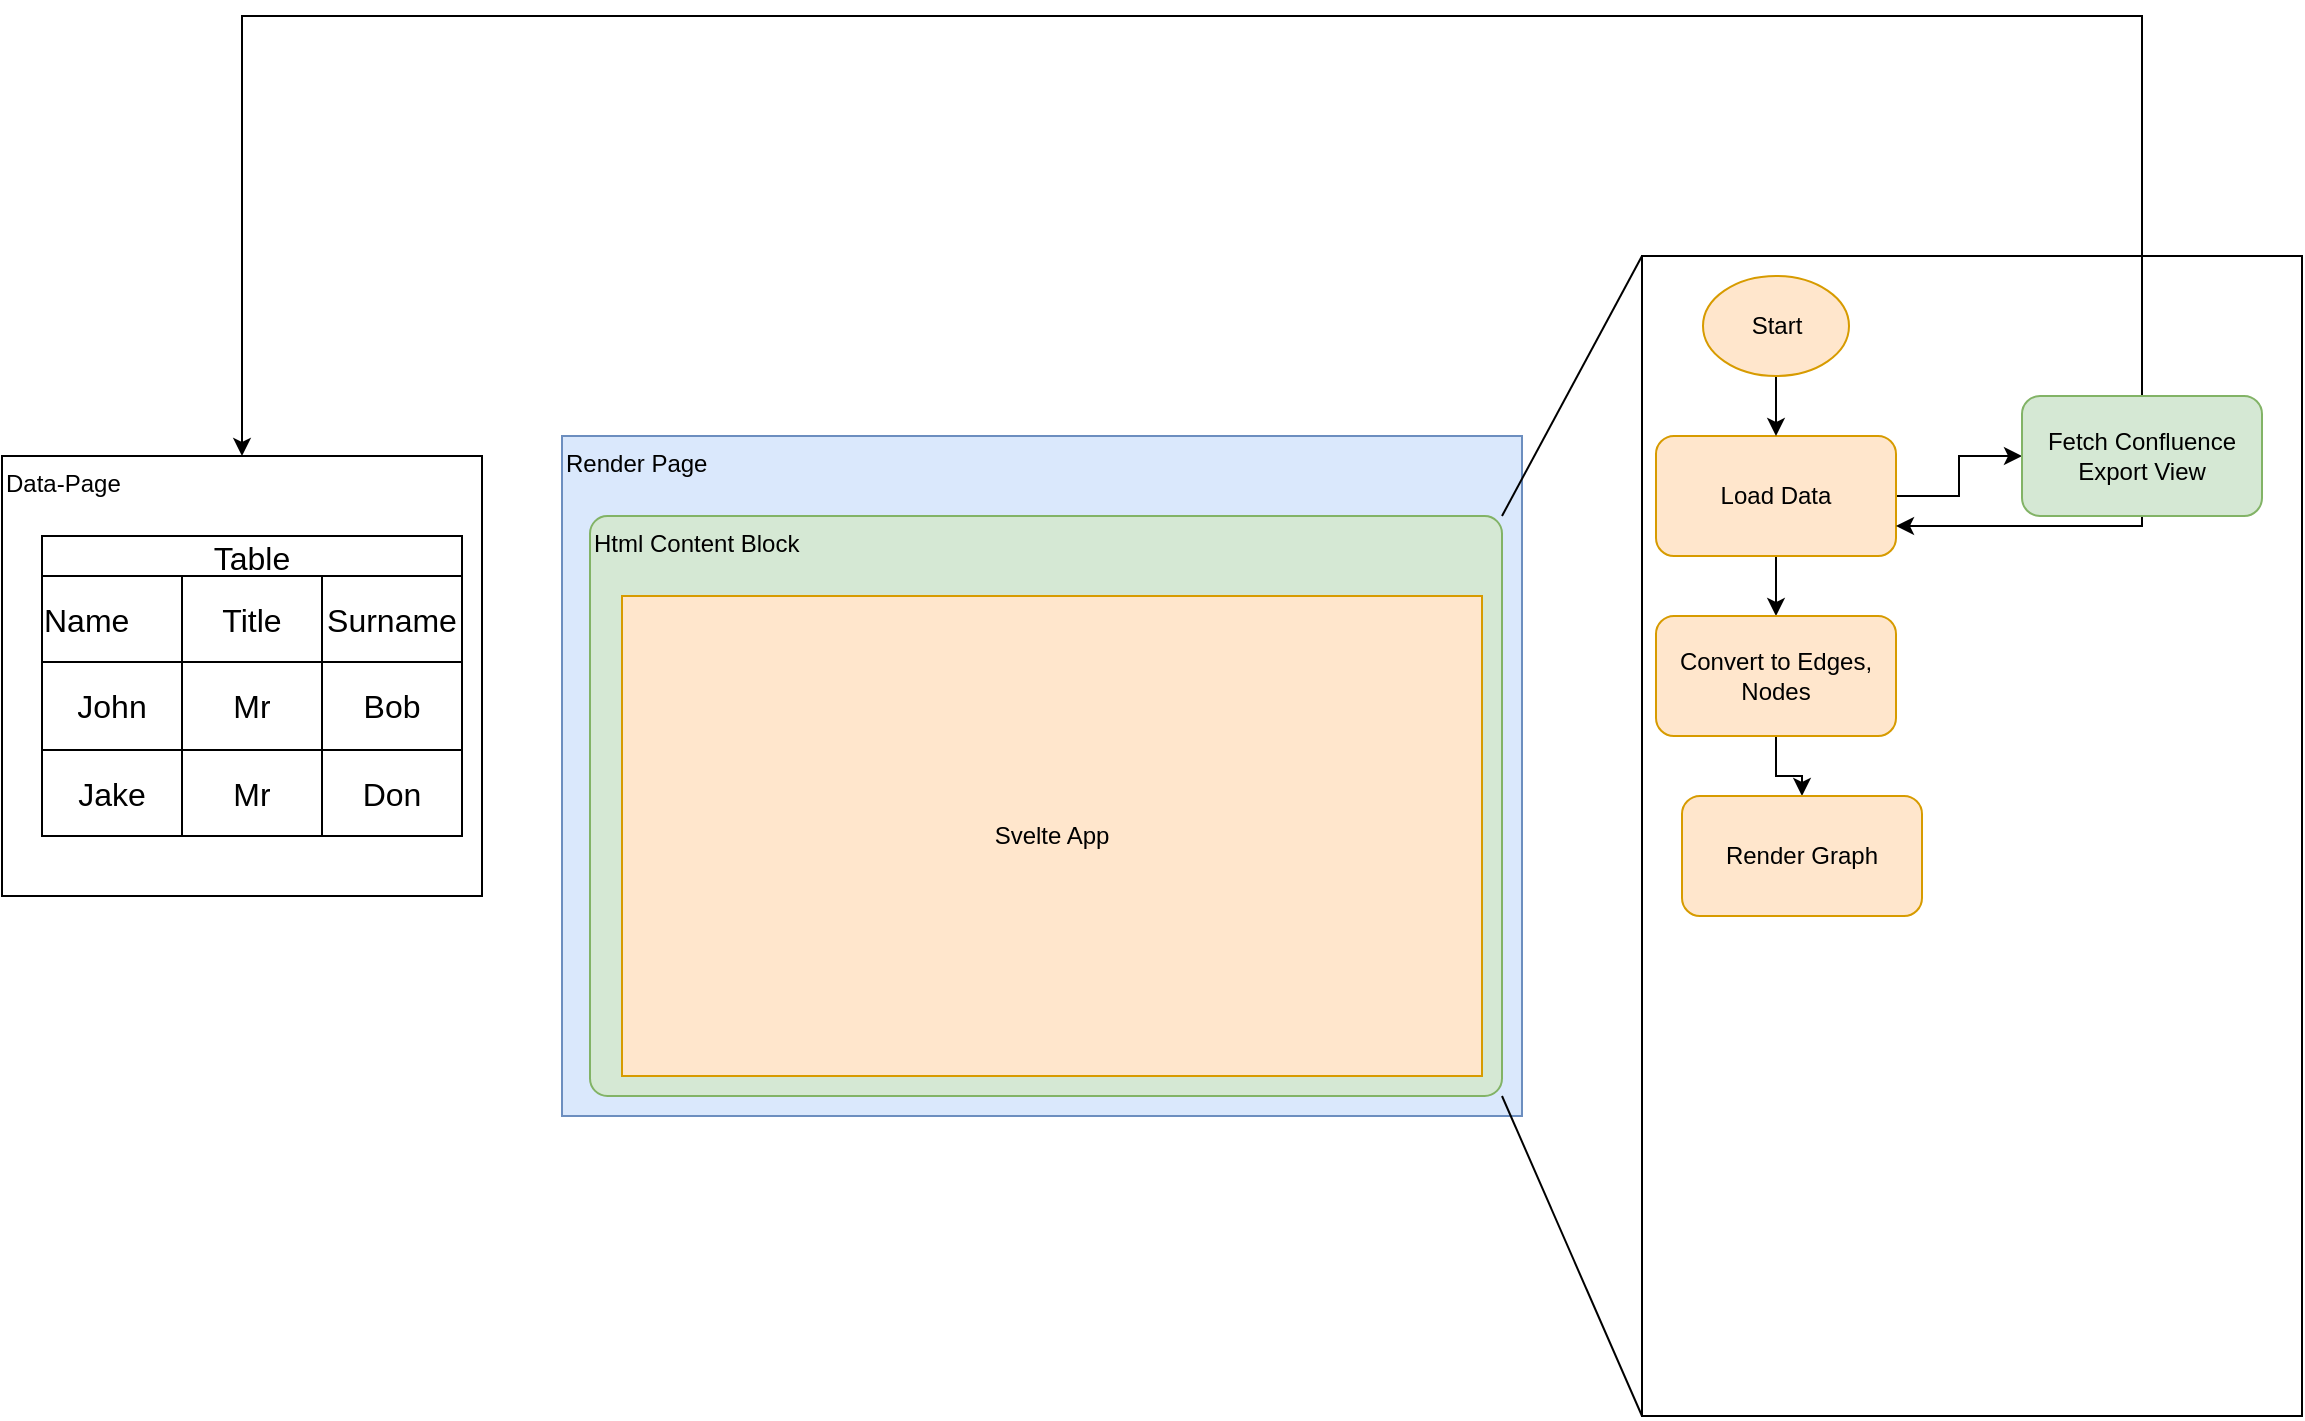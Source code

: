 <mxfile version="20.8.16" type="device"><diagram name="Page-1" id="OqrFX-mJgOc7GUc0rPFH"><mxGraphModel dx="1294" dy="1391" grid="1" gridSize="10" guides="1" tooltips="1" connect="1" arrows="1" fold="1" page="1" pageScale="1" pageWidth="827" pageHeight="1169" math="0" shadow="0"><root><mxCell id="0"/><mxCell id="1" parent="0"/><mxCell id="vBhTfXn2MPzXsv931uyh-1" value="Data-Page&lt;br&gt;" style="rounded=0;whiteSpace=wrap;html=1;align=left;verticalAlign=top;" vertex="1" parent="1"><mxGeometry y="440" width="240" height="220" as="geometry"/></mxCell><mxCell id="vBhTfXn2MPzXsv931uyh-2" value="Table" style="shape=table;startSize=20;container=1;collapsible=0;childLayout=tableLayout;strokeColor=default;fontSize=16;" vertex="1" parent="1"><mxGeometry x="20" y="480" width="210" height="150" as="geometry"/></mxCell><mxCell id="vBhTfXn2MPzXsv931uyh-3" value="" style="shape=tableRow;horizontal=0;startSize=0;swimlaneHead=0;swimlaneBody=0;strokeColor=inherit;top=0;left=0;bottom=0;right=0;collapsible=0;dropTarget=0;fillColor=none;points=[[0,0.5],[1,0.5]];portConstraint=eastwest;fontSize=16;" vertex="1" parent="vBhTfXn2MPzXsv931uyh-2"><mxGeometry y="20" width="210" height="43" as="geometry"/></mxCell><mxCell id="vBhTfXn2MPzXsv931uyh-4" value="Name&lt;span style=&quot;white-space: pre;&quot;&gt;&#9;&lt;/span&gt;&lt;span style=&quot;white-space: pre;&quot;&gt;&#9;&lt;/span&gt;" style="shape=partialRectangle;html=1;whiteSpace=wrap;connectable=0;strokeColor=inherit;overflow=hidden;fillColor=none;top=0;left=0;bottom=0;right=0;pointerEvents=1;fontSize=16;" vertex="1" parent="vBhTfXn2MPzXsv931uyh-3"><mxGeometry width="70" height="43" as="geometry"><mxRectangle width="70" height="43" as="alternateBounds"/></mxGeometry></mxCell><mxCell id="vBhTfXn2MPzXsv931uyh-5" value="Title" style="shape=partialRectangle;html=1;whiteSpace=wrap;connectable=0;strokeColor=inherit;overflow=hidden;fillColor=none;top=0;left=0;bottom=0;right=0;pointerEvents=1;fontSize=16;" vertex="1" parent="vBhTfXn2MPzXsv931uyh-3"><mxGeometry x="70" width="70" height="43" as="geometry"><mxRectangle width="70" height="43" as="alternateBounds"/></mxGeometry></mxCell><mxCell id="vBhTfXn2MPzXsv931uyh-6" value="Surname" style="shape=partialRectangle;html=1;whiteSpace=wrap;connectable=0;strokeColor=inherit;overflow=hidden;fillColor=none;top=0;left=0;bottom=0;right=0;pointerEvents=1;fontSize=16;" vertex="1" parent="vBhTfXn2MPzXsv931uyh-3"><mxGeometry x="140" width="70" height="43" as="geometry"><mxRectangle width="70" height="43" as="alternateBounds"/></mxGeometry></mxCell><mxCell id="vBhTfXn2MPzXsv931uyh-7" value="" style="shape=tableRow;horizontal=0;startSize=0;swimlaneHead=0;swimlaneBody=0;strokeColor=inherit;top=0;left=0;bottom=0;right=0;collapsible=0;dropTarget=0;fillColor=none;points=[[0,0.5],[1,0.5]];portConstraint=eastwest;fontSize=16;" vertex="1" parent="vBhTfXn2MPzXsv931uyh-2"><mxGeometry y="63" width="210" height="44" as="geometry"/></mxCell><mxCell id="vBhTfXn2MPzXsv931uyh-8" value="John" style="shape=partialRectangle;html=1;whiteSpace=wrap;connectable=0;strokeColor=inherit;overflow=hidden;fillColor=none;top=0;left=0;bottom=0;right=0;pointerEvents=1;fontSize=16;" vertex="1" parent="vBhTfXn2MPzXsv931uyh-7"><mxGeometry width="70" height="44" as="geometry"><mxRectangle width="70" height="44" as="alternateBounds"/></mxGeometry></mxCell><mxCell id="vBhTfXn2MPzXsv931uyh-9" value="Mr" style="shape=partialRectangle;html=1;whiteSpace=wrap;connectable=0;strokeColor=inherit;overflow=hidden;fillColor=none;top=0;left=0;bottom=0;right=0;pointerEvents=1;fontSize=16;" vertex="1" parent="vBhTfXn2MPzXsv931uyh-7"><mxGeometry x="70" width="70" height="44" as="geometry"><mxRectangle width="70" height="44" as="alternateBounds"/></mxGeometry></mxCell><mxCell id="vBhTfXn2MPzXsv931uyh-10" value="Bob" style="shape=partialRectangle;html=1;whiteSpace=wrap;connectable=0;strokeColor=inherit;overflow=hidden;fillColor=none;top=0;left=0;bottom=0;right=0;pointerEvents=1;fontSize=16;" vertex="1" parent="vBhTfXn2MPzXsv931uyh-7"><mxGeometry x="140" width="70" height="44" as="geometry"><mxRectangle width="70" height="44" as="alternateBounds"/></mxGeometry></mxCell><mxCell id="vBhTfXn2MPzXsv931uyh-11" value="" style="shape=tableRow;horizontal=0;startSize=0;swimlaneHead=0;swimlaneBody=0;strokeColor=inherit;top=0;left=0;bottom=0;right=0;collapsible=0;dropTarget=0;fillColor=none;points=[[0,0.5],[1,0.5]];portConstraint=eastwest;fontSize=16;" vertex="1" parent="vBhTfXn2MPzXsv931uyh-2"><mxGeometry y="107" width="210" height="43" as="geometry"/></mxCell><mxCell id="vBhTfXn2MPzXsv931uyh-12" value="Jake" style="shape=partialRectangle;html=1;whiteSpace=wrap;connectable=0;strokeColor=inherit;overflow=hidden;fillColor=none;top=0;left=0;bottom=0;right=0;pointerEvents=1;fontSize=16;" vertex="1" parent="vBhTfXn2MPzXsv931uyh-11"><mxGeometry width="70" height="43" as="geometry"><mxRectangle width="70" height="43" as="alternateBounds"/></mxGeometry></mxCell><mxCell id="vBhTfXn2MPzXsv931uyh-13" value="Mr" style="shape=partialRectangle;html=1;whiteSpace=wrap;connectable=0;strokeColor=inherit;overflow=hidden;fillColor=none;top=0;left=0;bottom=0;right=0;pointerEvents=1;fontSize=16;" vertex="1" parent="vBhTfXn2MPzXsv931uyh-11"><mxGeometry x="70" width="70" height="43" as="geometry"><mxRectangle width="70" height="43" as="alternateBounds"/></mxGeometry></mxCell><mxCell id="vBhTfXn2MPzXsv931uyh-14" value="Don" style="shape=partialRectangle;html=1;whiteSpace=wrap;connectable=0;strokeColor=inherit;overflow=hidden;fillColor=none;top=0;left=0;bottom=0;right=0;pointerEvents=1;fontSize=16;" vertex="1" parent="vBhTfXn2MPzXsv931uyh-11"><mxGeometry x="140" width="70" height="43" as="geometry"><mxRectangle width="70" height="43" as="alternateBounds"/></mxGeometry></mxCell><mxCell id="vBhTfXn2MPzXsv931uyh-15" value="Render Page" style="rounded=0;whiteSpace=wrap;html=1;align=left;verticalAlign=top;fillColor=#dae8fc;strokeColor=#6c8ebf;" vertex="1" parent="1"><mxGeometry x="280" y="430" width="480" height="340" as="geometry"/></mxCell><mxCell id="vBhTfXn2MPzXsv931uyh-16" value="Html Content Block" style="rounded=1;whiteSpace=wrap;html=1;verticalAlign=top;align=left;arcSize=3;fillColor=#d5e8d4;strokeColor=#82b366;" vertex="1" parent="1"><mxGeometry x="294" y="470" width="456" height="290" as="geometry"/></mxCell><mxCell id="vBhTfXn2MPzXsv931uyh-17" value="Svelte App" style="rounded=0;whiteSpace=wrap;html=1;fillColor=#ffe6cc;strokeColor=#d79b00;" vertex="1" parent="1"><mxGeometry x="310" y="510" width="430" height="240" as="geometry"/></mxCell><mxCell id="vBhTfXn2MPzXsv931uyh-18" value="" style="rounded=0;whiteSpace=wrap;html=1;" vertex="1" parent="1"><mxGeometry x="820" y="340" width="330" height="580" as="geometry"/></mxCell><mxCell id="vBhTfXn2MPzXsv931uyh-19" value="" style="endArrow=none;html=1;rounded=0;entryX=0;entryY=0;entryDx=0;entryDy=0;exitX=1;exitY=0;exitDx=0;exitDy=0;" edge="1" parent="1" source="vBhTfXn2MPzXsv931uyh-16" target="vBhTfXn2MPzXsv931uyh-18"><mxGeometry width="50" height="50" relative="1" as="geometry"><mxPoint x="620" y="370" as="sourcePoint"/><mxPoint x="670" y="320" as="targetPoint"/></mxGeometry></mxCell><mxCell id="vBhTfXn2MPzXsv931uyh-20" value="" style="endArrow=none;html=1;rounded=0;entryX=1;entryY=1;entryDx=0;entryDy=0;exitX=0;exitY=1;exitDx=0;exitDy=0;" edge="1" parent="1" source="vBhTfXn2MPzXsv931uyh-18" target="vBhTfXn2MPzXsv931uyh-16"><mxGeometry width="50" height="50" relative="1" as="geometry"><mxPoint x="710" y="900" as="sourcePoint"/><mxPoint x="760" y="850" as="targetPoint"/></mxGeometry></mxCell><mxCell id="vBhTfXn2MPzXsv931uyh-21" value="" style="edgeStyle=orthogonalEdgeStyle;rounded=0;orthogonalLoop=1;jettySize=auto;html=1;" edge="1" parent="1" source="vBhTfXn2MPzXsv931uyh-23" target="vBhTfXn2MPzXsv931uyh-27"><mxGeometry relative="1" as="geometry"/></mxCell><mxCell id="vBhTfXn2MPzXsv931uyh-22" value="" style="edgeStyle=orthogonalEdgeStyle;rounded=0;orthogonalLoop=1;jettySize=auto;html=1;" edge="1" parent="1" source="vBhTfXn2MPzXsv931uyh-23" target="vBhTfXn2MPzXsv931uyh-29"><mxGeometry relative="1" as="geometry"/></mxCell><mxCell id="vBhTfXn2MPzXsv931uyh-23" value="Load Data" style="rounded=1;whiteSpace=wrap;html=1;fillColor=#ffe6cc;strokeColor=#d79b00;" vertex="1" parent="1"><mxGeometry x="827" y="430" width="120" height="60" as="geometry"/></mxCell><mxCell id="vBhTfXn2MPzXsv931uyh-24" style="edgeStyle=orthogonalEdgeStyle;rounded=0;orthogonalLoop=1;jettySize=auto;html=1;entryX=0.5;entryY=0;entryDx=0;entryDy=0;" edge="1" parent="1" source="vBhTfXn2MPzXsv931uyh-25" target="vBhTfXn2MPzXsv931uyh-23"><mxGeometry relative="1" as="geometry"/></mxCell><mxCell id="vBhTfXn2MPzXsv931uyh-25" value="Start" style="ellipse;whiteSpace=wrap;html=1;fillColor=#ffe6cc;strokeColor=#d79b00;" vertex="1" parent="1"><mxGeometry x="850.5" y="350" width="73" height="50" as="geometry"/></mxCell><mxCell id="vBhTfXn2MPzXsv931uyh-26" style="edgeStyle=orthogonalEdgeStyle;rounded=0;orthogonalLoop=1;jettySize=auto;html=1;entryX=1;entryY=0.75;entryDx=0;entryDy=0;" edge="1" parent="1" source="vBhTfXn2MPzXsv931uyh-27" target="vBhTfXn2MPzXsv931uyh-23"><mxGeometry relative="1" as="geometry"><Array as="points"><mxPoint x="1070" y="475"/></Array></mxGeometry></mxCell><mxCell id="vBhTfXn2MPzXsv931uyh-31" style="edgeStyle=orthogonalEdgeStyle;rounded=0;orthogonalLoop=1;jettySize=auto;html=1;entryX=0.5;entryY=0;entryDx=0;entryDy=0;" edge="1" parent="1" source="vBhTfXn2MPzXsv931uyh-27" target="vBhTfXn2MPzXsv931uyh-1"><mxGeometry relative="1" as="geometry"><Array as="points"><mxPoint x="1070" y="220"/><mxPoint x="120" y="220"/></Array></mxGeometry></mxCell><mxCell id="vBhTfXn2MPzXsv931uyh-27" value="Fetch Confluence Export View" style="whiteSpace=wrap;html=1;rounded=1;fillColor=#d5e8d4;strokeColor=#82b366;" vertex="1" parent="1"><mxGeometry x="1010" y="410" width="120" height="60" as="geometry"/></mxCell><mxCell id="vBhTfXn2MPzXsv931uyh-28" value="" style="edgeStyle=orthogonalEdgeStyle;rounded=0;orthogonalLoop=1;jettySize=auto;html=1;" edge="1" parent="1" source="vBhTfXn2MPzXsv931uyh-29" target="vBhTfXn2MPzXsv931uyh-30"><mxGeometry relative="1" as="geometry"/></mxCell><mxCell id="vBhTfXn2MPzXsv931uyh-29" value="Convert to Edges, Nodes" style="rounded=1;whiteSpace=wrap;html=1;fillColor=#ffe6cc;strokeColor=#d79b00;" vertex="1" parent="1"><mxGeometry x="827" y="520" width="120" height="60" as="geometry"/></mxCell><mxCell id="vBhTfXn2MPzXsv931uyh-30" value="Render Graph" style="rounded=1;whiteSpace=wrap;html=1;fillColor=#ffe6cc;strokeColor=#d79b00;" vertex="1" parent="1"><mxGeometry x="840" y="610" width="120" height="60" as="geometry"/></mxCell></root></mxGraphModel></diagram></mxfile>